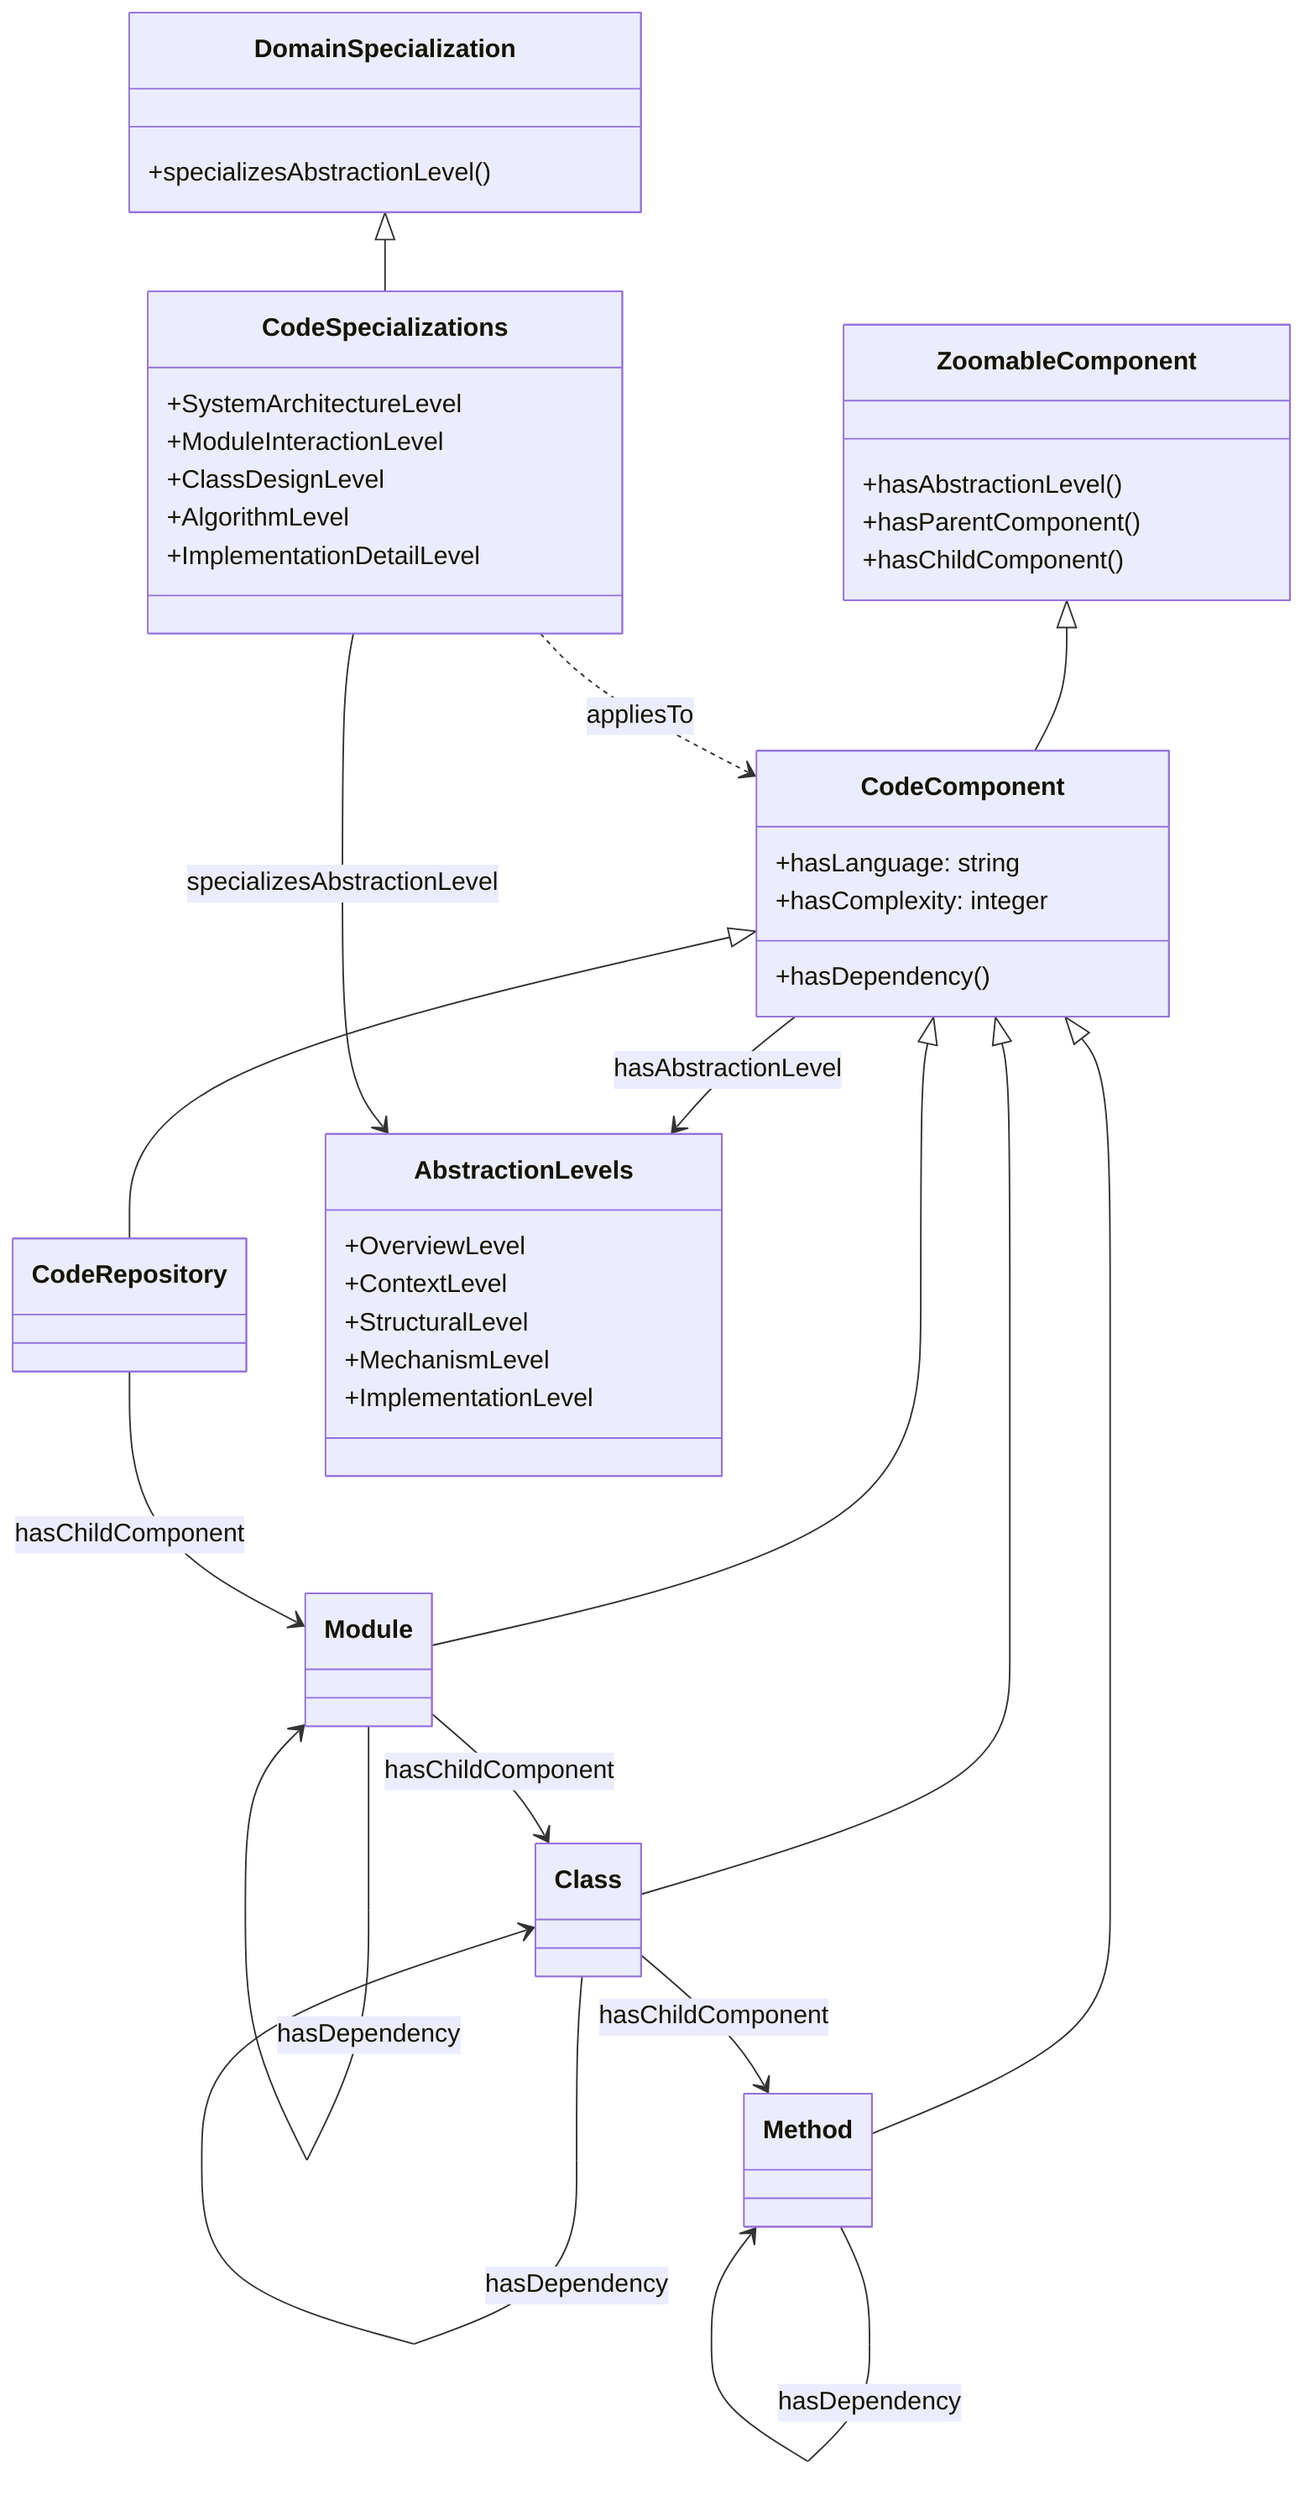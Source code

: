 classDiagram
    class ZoomableComponent {
        +hasAbstractionLevel()
        +hasParentComponent()
        +hasChildComponent()
    }
    
    class CodeComponent {
        +hasLanguage: string
        +hasComplexity: integer
        +hasDependency()
    }
    
    class CodeRepository
    class Module
    class Class
    class Method
    
    class DomainSpecialization {
        +specializesAbstractionLevel()
    }
    
    class AbstractionLevels {
        +OverviewLevel
        +ContextLevel
        +StructuralLevel
        +MechanismLevel
        +ImplementationLevel
    }
    
    class CodeSpecializations {
        +SystemArchitectureLevel
        +ModuleInteractionLevel
        +ClassDesignLevel
        +AlgorithmLevel
        +ImplementationDetailLevel
    }
    
    ZoomableComponent <|-- CodeComponent
    CodeComponent <|-- CodeRepository
    CodeComponent <|-- Module
    CodeComponent <|-- Class
    CodeComponent <|-- Method
    
    DomainSpecialization <|-- CodeSpecializations
    
    Module --> Module: hasDependency
    Class --> Class: hasDependency
    Method --> Method: hasDependency
    
    CodeRepository --> Module: hasChildComponent
    Module --> Class: hasChildComponent
    Class --> Method: hasChildComponent
    
    CodeComponent --> AbstractionLevels: hasAbstractionLevel
    
    CodeSpecializations --> AbstractionLevels: specializesAbstractionLevel
    
    CodeSpecializations ..> CodeComponent: appliesTo